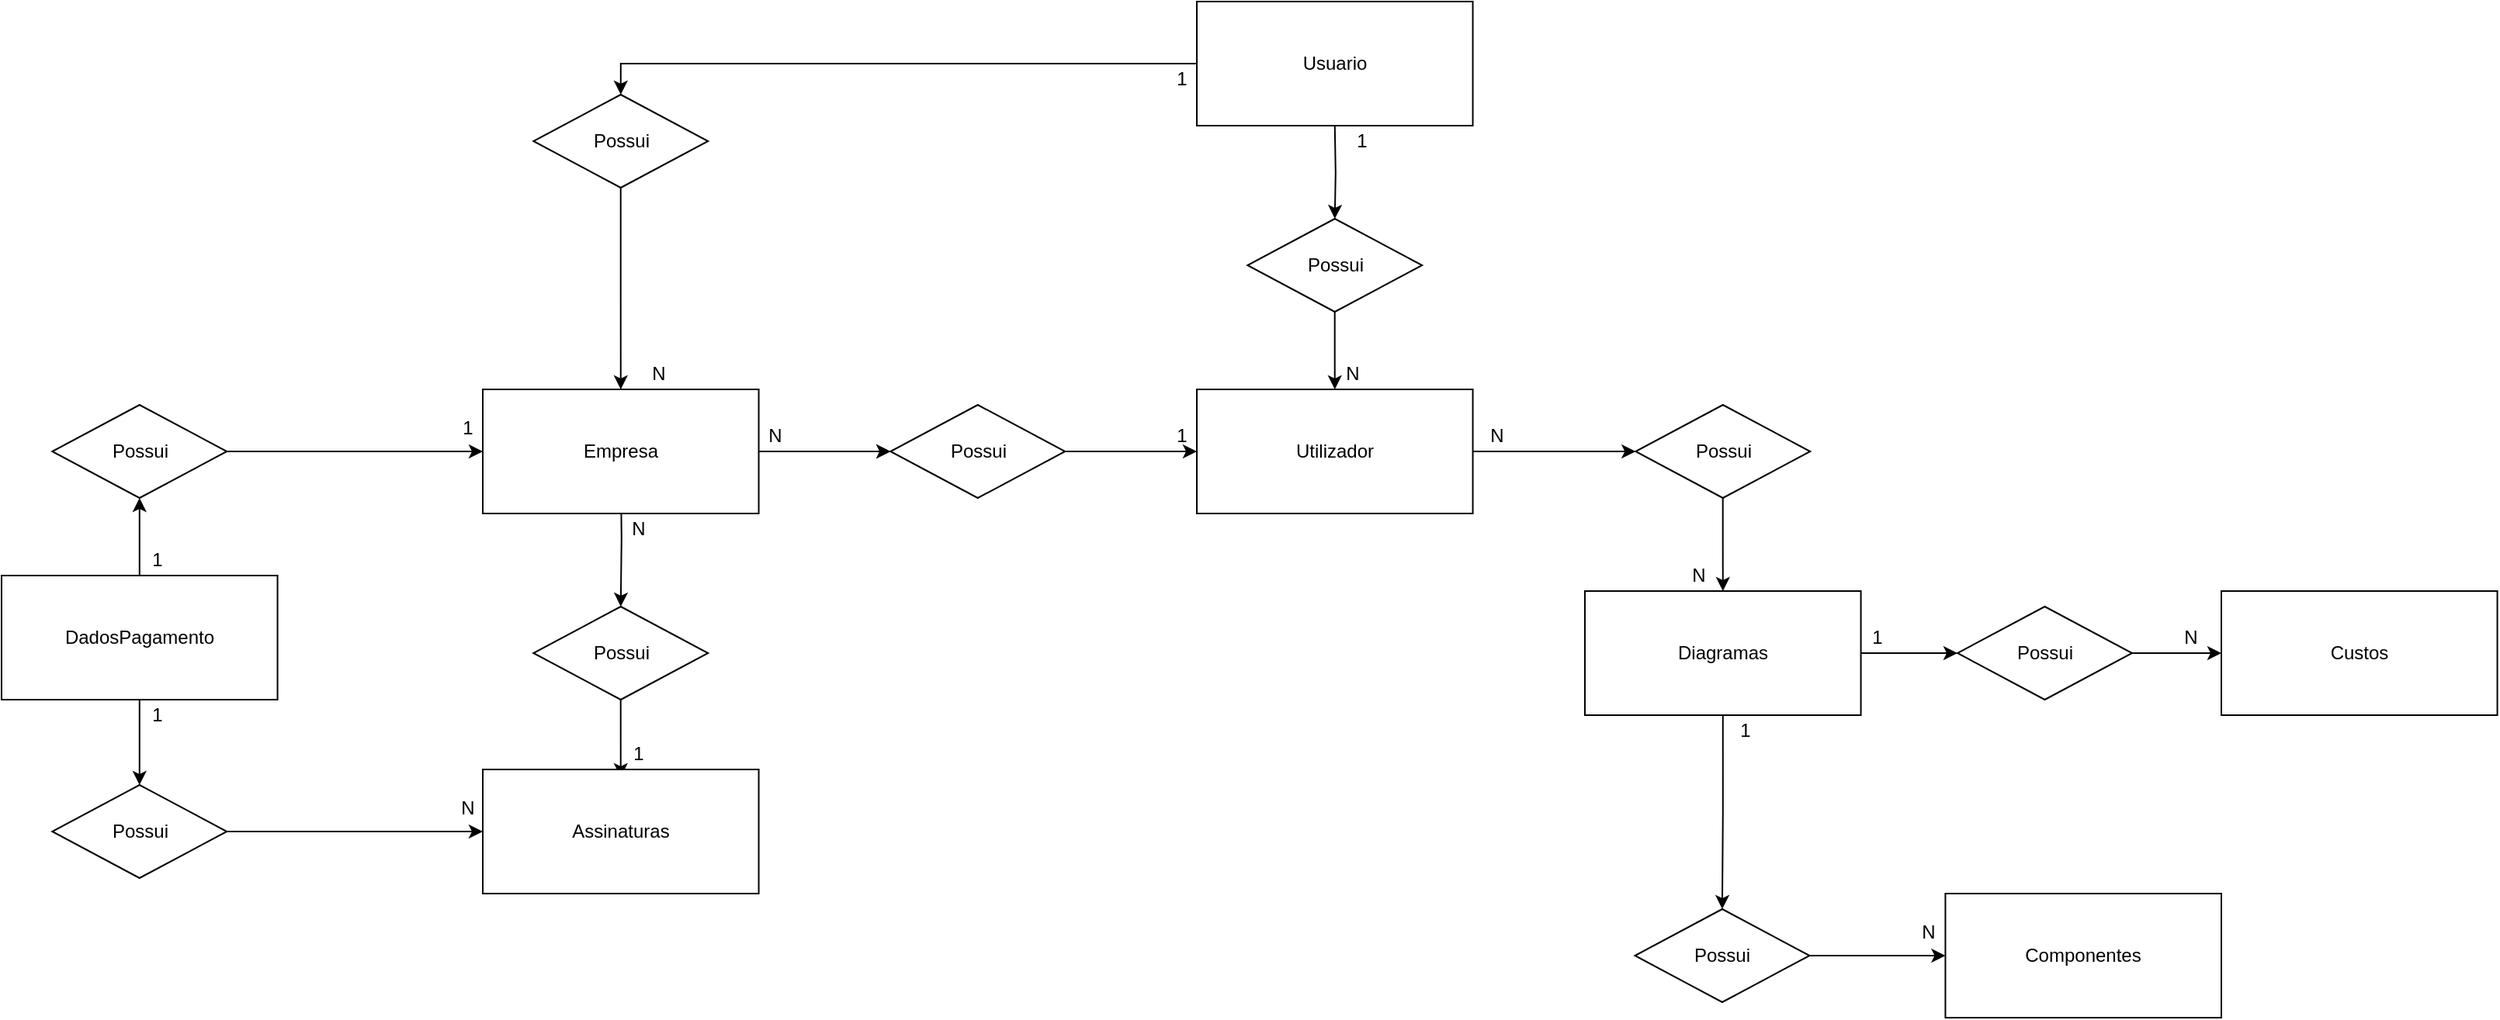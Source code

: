 <mxfile version="17.1.5" type="device"><diagram id="sFlpkchqvTel1w2kZhFH" name="Page-1"><mxGraphModel dx="2048" dy="613" grid="1" gridSize="10" guides="1" tooltips="1" connect="1" arrows="1" fold="1" page="1" pageScale="1" pageWidth="827" pageHeight="1169" math="0" shadow="0"><root><mxCell id="0"/><mxCell id="1" parent="0"/><mxCell id="C6XUghSU-lmhVan-nbvm-83" style="edgeStyle=orthogonalEdgeStyle;rounded=0;orthogonalLoop=1;jettySize=auto;html=1;entryX=0.5;entryY=0;entryDx=0;entryDy=0;" parent="1" target="C6XUghSU-lmhVan-nbvm-50" edge="1"><mxGeometry relative="1" as="geometry"><mxPoint x="738.89" y="380.0" as="sourcePoint"/></mxGeometry></mxCell><mxCell id="YCdGDs5g41zN22Xv496U-11" style="edgeStyle=orthogonalEdgeStyle;rounded=0;orthogonalLoop=1;jettySize=auto;html=1;entryX=0.5;entryY=0;entryDx=0;entryDy=0;startArrow=none;" edge="1" parent="1" source="C6XUghSU-lmhVan-nbvm-4" target="YCdGDs5g41zN22Xv496U-10"><mxGeometry relative="1" as="geometry"/></mxCell><mxCell id="C6XUghSU-lmhVan-nbvm-4" value="Usuario" style="rounded=0;whiteSpace=wrap;html=1;" parent="1" vertex="1"><mxGeometry x="650" y="300" width="177.78" height="80" as="geometry"/></mxCell><mxCell id="C6XUghSU-lmhVan-nbvm-18" style="edgeStyle=orthogonalEdgeStyle;rounded=0;orthogonalLoop=1;jettySize=auto;html=1;" parent="1" source="C6XUghSU-lmhVan-nbvm-8" edge="1"><mxGeometry relative="1" as="geometry"><mxPoint x="278.89" y="800" as="targetPoint"/></mxGeometry></mxCell><mxCell id="C6XUghSU-lmhVan-nbvm-8" value="Possui" style="rhombus;whiteSpace=wrap;html=1;" parent="1" vertex="1"><mxGeometry x="222.64" y="690" width="112.5" height="60" as="geometry"/></mxCell><mxCell id="C6XUghSU-lmhVan-nbvm-26" style="edgeStyle=orthogonalEdgeStyle;rounded=0;orthogonalLoop=1;jettySize=auto;html=1;" parent="1" source="C6XUghSU-lmhVan-nbvm-16" target="C6XUghSU-lmhVan-nbvm-21" edge="1"><mxGeometry relative="1" as="geometry"/></mxCell><mxCell id="YCdGDs5g41zN22Xv496U-4" style="edgeStyle=orthogonalEdgeStyle;rounded=0;orthogonalLoop=1;jettySize=auto;html=1;exitX=0.5;exitY=1;exitDx=0;exitDy=0;entryX=0.5;entryY=0;entryDx=0;entryDy=0;" edge="1" parent="1" source="C6XUghSU-lmhVan-nbvm-16" target="YCdGDs5g41zN22Xv496U-5"><mxGeometry relative="1" as="geometry"><mxPoint x="1212.64" y="870" as="targetPoint"/></mxGeometry></mxCell><mxCell id="C6XUghSU-lmhVan-nbvm-16" value="Diagramas" style="rounded=0;whiteSpace=wrap;html=1;" parent="1" vertex="1"><mxGeometry x="900" y="680" width="177.78" height="80" as="geometry"/></mxCell><mxCell id="C6XUghSU-lmhVan-nbvm-17" value="Assinaturas" style="rounded=0;whiteSpace=wrap;html=1;" parent="1" vertex="1"><mxGeometry x="190" y="795" width="177.78" height="80" as="geometry"/></mxCell><mxCell id="C6XUghSU-lmhVan-nbvm-28" style="edgeStyle=orthogonalEdgeStyle;rounded=0;orthogonalLoop=1;jettySize=auto;html=1;" parent="1" source="C6XUghSU-lmhVan-nbvm-21" target="C6XUghSU-lmhVan-nbvm-27" edge="1"><mxGeometry relative="1" as="geometry"/></mxCell><mxCell id="C6XUghSU-lmhVan-nbvm-21" value="Possui" style="rhombus;whiteSpace=wrap;html=1;" parent="1" vertex="1"><mxGeometry x="1140.0" y="690" width="112.5" height="60" as="geometry"/></mxCell><mxCell id="C6XUghSU-lmhVan-nbvm-27" value="Custos" style="rounded=0;whiteSpace=wrap;html=1;" parent="1" vertex="1"><mxGeometry x="1310.0" y="680" width="177.78" height="80" as="geometry"/></mxCell><mxCell id="C6XUghSU-lmhVan-nbvm-32" value="1" style="text;html=1;align=center;verticalAlign=middle;resizable=0;points=[];autosize=1;strokeColor=none;fillColor=none;" parent="1" vertex="1"><mxGeometry x="280" y="775" width="20" height="20" as="geometry"/></mxCell><mxCell id="C6XUghSU-lmhVan-nbvm-35" value="1" style="text;html=1;align=center;verticalAlign=middle;resizable=0;points=[];autosize=1;strokeColor=none;fillColor=none;" parent="1" vertex="1"><mxGeometry x="1077.78" y="700" width="20" height="20" as="geometry"/></mxCell><mxCell id="C6XUghSU-lmhVan-nbvm-36" value="N" style="text;html=1;align=center;verticalAlign=middle;resizable=0;points=[];autosize=1;strokeColor=none;fillColor=none;" parent="1" vertex="1"><mxGeometry x="1280.0" y="700" width="20" height="20" as="geometry"/></mxCell><mxCell id="C6XUghSU-lmhVan-nbvm-54" style="edgeStyle=orthogonalEdgeStyle;rounded=0;orthogonalLoop=1;jettySize=auto;html=1;entryX=0.5;entryY=0;entryDx=0;entryDy=0;" parent="1" source="C6XUghSU-lmhVan-nbvm-50" target="C6XUghSU-lmhVan-nbvm-53" edge="1"><mxGeometry relative="1" as="geometry"/></mxCell><mxCell id="C6XUghSU-lmhVan-nbvm-50" value="Possui" style="rhombus;whiteSpace=wrap;html=1;" parent="1" vertex="1"><mxGeometry x="682.64" y="440" width="112.5" height="60" as="geometry"/></mxCell><mxCell id="C6XUghSU-lmhVan-nbvm-56" style="edgeStyle=orthogonalEdgeStyle;rounded=0;orthogonalLoop=1;jettySize=auto;html=1;entryX=0.5;entryY=0;entryDx=0;entryDy=0;exitX=0.5;exitY=1;exitDx=0;exitDy=0;" parent="1" target="C6XUghSU-lmhVan-nbvm-8" edge="1"><mxGeometry relative="1" as="geometry"><mxPoint x="278.89" y="600" as="sourcePoint"/></mxGeometry></mxCell><mxCell id="C6XUghSU-lmhVan-nbvm-57" style="edgeStyle=orthogonalEdgeStyle;rounded=0;orthogonalLoop=1;jettySize=auto;html=1;" parent="1" source="C6XUghSU-lmhVan-nbvm-53" target="C6XUghSU-lmhVan-nbvm-55" edge="1"><mxGeometry relative="1" as="geometry"/></mxCell><mxCell id="C6XUghSU-lmhVan-nbvm-53" value="Utilizador" style="rounded=0;whiteSpace=wrap;html=1;" parent="1" vertex="1"><mxGeometry x="650" y="550" width="177.78" height="80" as="geometry"/></mxCell><mxCell id="C6XUghSU-lmhVan-nbvm-58" style="edgeStyle=orthogonalEdgeStyle;rounded=0;orthogonalLoop=1;jettySize=auto;html=1;" parent="1" source="C6XUghSU-lmhVan-nbvm-55" target="C6XUghSU-lmhVan-nbvm-16" edge="1"><mxGeometry relative="1" as="geometry"/></mxCell><mxCell id="C6XUghSU-lmhVan-nbvm-55" value="Possui" style="rhombus;whiteSpace=wrap;html=1;" parent="1" vertex="1"><mxGeometry x="932.64" y="560" width="112.5" height="60" as="geometry"/></mxCell><mxCell id="C6XUghSU-lmhVan-nbvm-61" value="1" style="text;html=1;align=center;verticalAlign=middle;resizable=0;points=[];autosize=1;strokeColor=none;fillColor=none;" parent="1" vertex="1"><mxGeometry x="746.25" y="380" width="20" height="20" as="geometry"/></mxCell><mxCell id="C6XUghSU-lmhVan-nbvm-66" value="N" style="text;html=1;align=center;verticalAlign=middle;resizable=0;points=[];autosize=1;strokeColor=none;fillColor=none;" parent="1" vertex="1"><mxGeometry x="740" y="530" width="20" height="20" as="geometry"/></mxCell><mxCell id="C6XUghSU-lmhVan-nbvm-70" value="N" style="text;html=1;align=center;verticalAlign=middle;resizable=0;points=[];autosize=1;strokeColor=none;fillColor=none;" parent="1" vertex="1"><mxGeometry x="280" y="630" width="20" height="20" as="geometry"/></mxCell><mxCell id="C6XUghSU-lmhVan-nbvm-71" value="N" style="text;html=1;align=center;verticalAlign=middle;resizable=0;points=[];autosize=1;strokeColor=none;fillColor=none;" parent="1" vertex="1"><mxGeometry x="832.64" y="570" width="20" height="20" as="geometry"/></mxCell><mxCell id="C6XUghSU-lmhVan-nbvm-72" value="N" style="text;html=1;align=center;verticalAlign=middle;resizable=0;points=[];autosize=1;strokeColor=none;fillColor=none;" parent="1" vertex="1"><mxGeometry x="962.64" y="660" width="20" height="20" as="geometry"/></mxCell><mxCell id="C6XUghSU-lmhVan-nbvm-77" value="" style="edgeStyle=orthogonalEdgeStyle;rounded=0;orthogonalLoop=1;jettySize=auto;html=1;entryX=0;entryY=0.5;entryDx=0;entryDy=0;" parent="1" source="C6XUghSU-lmhVan-nbvm-74" target="YCdGDs5g41zN22Xv496U-9" edge="1"><mxGeometry relative="1" as="geometry"><mxPoint x="90" y="540" as="targetPoint"/></mxGeometry></mxCell><mxCell id="C6XUghSU-lmhVan-nbvm-74" value="Possui" style="rhombus;whiteSpace=wrap;html=1;" parent="1" vertex="1"><mxGeometry x="-87.36" y="560" width="112.5" height="60" as="geometry"/></mxCell><mxCell id="C6XUghSU-lmhVan-nbvm-76" style="edgeStyle=orthogonalEdgeStyle;rounded=0;orthogonalLoop=1;jettySize=auto;html=1;entryX=0.5;entryY=1;entryDx=0;entryDy=0;" parent="1" source="C6XUghSU-lmhVan-nbvm-75" target="C6XUghSU-lmhVan-nbvm-74" edge="1"><mxGeometry relative="1" as="geometry"/></mxCell><mxCell id="YCdGDs5g41zN22Xv496U-26" style="edgeStyle=orthogonalEdgeStyle;rounded=0;orthogonalLoop=1;jettySize=auto;html=1;entryX=0.5;entryY=0;entryDx=0;entryDy=0;" edge="1" parent="1" source="C6XUghSU-lmhVan-nbvm-75" target="YCdGDs5g41zN22Xv496U-25"><mxGeometry relative="1" as="geometry"/></mxCell><mxCell id="C6XUghSU-lmhVan-nbvm-75" value="DadosPagamento" style="rounded=0;whiteSpace=wrap;html=1;" parent="1" vertex="1"><mxGeometry x="-120" y="670" width="177.78" height="80" as="geometry"/></mxCell><mxCell id="C6XUghSU-lmhVan-nbvm-78" value="1" style="text;html=1;align=center;verticalAlign=middle;resizable=0;points=[];autosize=1;strokeColor=none;fillColor=none;" parent="1" vertex="1"><mxGeometry x="-30" y="650" width="20" height="20" as="geometry"/></mxCell><mxCell id="C6XUghSU-lmhVan-nbvm-79" value="1" style="text;html=1;align=center;verticalAlign=middle;resizable=0;points=[];autosize=1;strokeColor=none;fillColor=none;" parent="1" vertex="1"><mxGeometry x="170" y="565" width="20" height="20" as="geometry"/></mxCell><mxCell id="YCdGDs5g41zN22Xv496U-3" value="Componentes" style="rounded=0;whiteSpace=wrap;html=1;" vertex="1" parent="1"><mxGeometry x="1132.22" y="875" width="177.78" height="80" as="geometry"/></mxCell><mxCell id="YCdGDs5g41zN22Xv496U-6" style="edgeStyle=orthogonalEdgeStyle;rounded=0;orthogonalLoop=1;jettySize=auto;html=1;entryX=0;entryY=0.5;entryDx=0;entryDy=0;" edge="1" parent="1" source="YCdGDs5g41zN22Xv496U-5" target="YCdGDs5g41zN22Xv496U-3"><mxGeometry relative="1" as="geometry"/></mxCell><mxCell id="YCdGDs5g41zN22Xv496U-5" value="Possui" style="rhombus;whiteSpace=wrap;html=1;" vertex="1" parent="1"><mxGeometry x="932.22" y="885" width="112.5" height="60" as="geometry"/></mxCell><mxCell id="YCdGDs5g41zN22Xv496U-7" value="1" style="text;html=1;align=center;verticalAlign=middle;resizable=0;points=[];autosize=1;strokeColor=none;fillColor=none;" vertex="1" parent="1"><mxGeometry x="992.64" y="760" width="20" height="20" as="geometry"/></mxCell><mxCell id="YCdGDs5g41zN22Xv496U-8" value="N" style="text;html=1;align=center;verticalAlign=middle;resizable=0;points=[];autosize=1;strokeColor=none;fillColor=none;" vertex="1" parent="1"><mxGeometry x="1111.22" y="890" width="20" height="20" as="geometry"/></mxCell><mxCell id="YCdGDs5g41zN22Xv496U-16" style="edgeStyle=orthogonalEdgeStyle;rounded=0;orthogonalLoop=1;jettySize=auto;html=1;entryX=0;entryY=0.5;entryDx=0;entryDy=0;" edge="1" parent="1" source="YCdGDs5g41zN22Xv496U-9" target="YCdGDs5g41zN22Xv496U-15"><mxGeometry relative="1" as="geometry"/></mxCell><mxCell id="YCdGDs5g41zN22Xv496U-30" value="" style="edgeStyle=orthogonalEdgeStyle;rounded=0;orthogonalLoop=1;jettySize=auto;html=1;" edge="1" parent="1" source="YCdGDs5g41zN22Xv496U-9" target="YCdGDs5g41zN22Xv496U-15"><mxGeometry relative="1" as="geometry"/></mxCell><mxCell id="YCdGDs5g41zN22Xv496U-9" value="Empresa" style="rounded=0;whiteSpace=wrap;html=1;" vertex="1" parent="1"><mxGeometry x="190" y="550" width="177.78" height="80" as="geometry"/></mxCell><mxCell id="YCdGDs5g41zN22Xv496U-12" style="edgeStyle=orthogonalEdgeStyle;rounded=0;orthogonalLoop=1;jettySize=auto;html=1;entryX=0.5;entryY=0;entryDx=0;entryDy=0;" edge="1" parent="1" source="YCdGDs5g41zN22Xv496U-10" target="YCdGDs5g41zN22Xv496U-9"><mxGeometry relative="1" as="geometry"/></mxCell><mxCell id="YCdGDs5g41zN22Xv496U-10" value="Possui" style="rhombus;whiteSpace=wrap;html=1;" vertex="1" parent="1"><mxGeometry x="222.64" y="360" width="112.5" height="60" as="geometry"/></mxCell><mxCell id="YCdGDs5g41zN22Xv496U-17" style="edgeStyle=orthogonalEdgeStyle;rounded=0;orthogonalLoop=1;jettySize=auto;html=1;entryX=0;entryY=0.5;entryDx=0;entryDy=0;" edge="1" parent="1" source="YCdGDs5g41zN22Xv496U-15" target="C6XUghSU-lmhVan-nbvm-53"><mxGeometry relative="1" as="geometry"/></mxCell><mxCell id="YCdGDs5g41zN22Xv496U-15" value="Possui" style="rhombus;whiteSpace=wrap;html=1;" vertex="1" parent="1"><mxGeometry x="452.64" y="560" width="112.5" height="60" as="geometry"/></mxCell><mxCell id="YCdGDs5g41zN22Xv496U-18" value="1" style="text;html=1;align=center;verticalAlign=middle;resizable=0;points=[];autosize=1;strokeColor=none;fillColor=none;" vertex="1" parent="1"><mxGeometry x="630" y="340" width="20" height="20" as="geometry"/></mxCell><mxCell id="YCdGDs5g41zN22Xv496U-20" value="N" style="text;html=1;align=center;verticalAlign=middle;resizable=0;points=[];autosize=1;strokeColor=none;fillColor=none;" vertex="1" parent="1"><mxGeometry x="292.64" y="530" width="20" height="20" as="geometry"/></mxCell><mxCell id="YCdGDs5g41zN22Xv496U-21" value="1" style="text;html=1;align=center;verticalAlign=middle;resizable=0;points=[];autosize=1;strokeColor=none;fillColor=none;" vertex="1" parent="1"><mxGeometry x="630" y="570" width="20" height="20" as="geometry"/></mxCell><mxCell id="YCdGDs5g41zN22Xv496U-22" value="N" style="text;html=1;align=center;verticalAlign=middle;resizable=0;points=[];autosize=1;strokeColor=none;fillColor=none;" vertex="1" parent="1"><mxGeometry x="367.78" y="570" width="20" height="20" as="geometry"/></mxCell><mxCell id="YCdGDs5g41zN22Xv496U-27" style="edgeStyle=orthogonalEdgeStyle;rounded=0;orthogonalLoop=1;jettySize=auto;html=1;" edge="1" parent="1" source="YCdGDs5g41zN22Xv496U-25" target="C6XUghSU-lmhVan-nbvm-17"><mxGeometry relative="1" as="geometry"/></mxCell><mxCell id="YCdGDs5g41zN22Xv496U-25" value="Possui" style="rhombus;whiteSpace=wrap;html=1;" vertex="1" parent="1"><mxGeometry x="-87.36" y="805" width="112.5" height="60" as="geometry"/></mxCell><mxCell id="YCdGDs5g41zN22Xv496U-28" value="1" style="text;html=1;align=center;verticalAlign=middle;resizable=0;points=[];autosize=1;strokeColor=none;fillColor=none;" vertex="1" parent="1"><mxGeometry x="-30.0" y="750" width="20" height="20" as="geometry"/></mxCell><mxCell id="YCdGDs5g41zN22Xv496U-31" value="N" style="text;html=1;align=center;verticalAlign=middle;resizable=0;points=[];autosize=1;strokeColor=none;fillColor=none;" vertex="1" parent="1"><mxGeometry x="170" y="810" width="20" height="20" as="geometry"/></mxCell></root></mxGraphModel></diagram></mxfile>